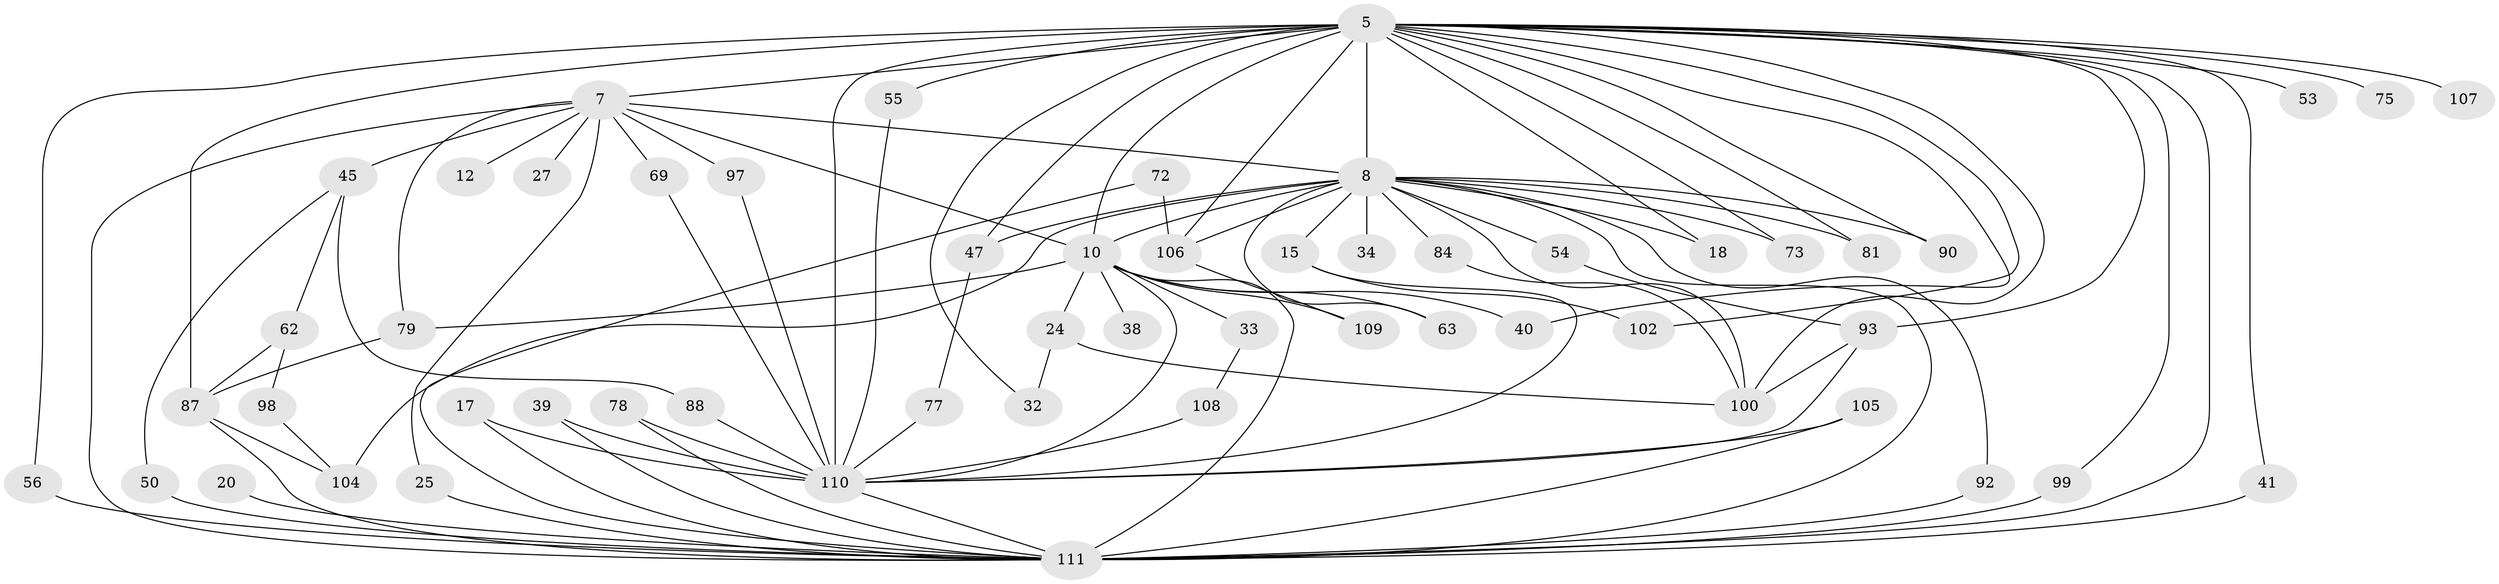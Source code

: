 // original degree distribution, {17: 0.018018018018018018, 18: 0.018018018018018018, 14: 0.009009009009009009, 33: 0.009009009009009009, 32: 0.009009009009009009, 16: 0.009009009009009009, 21: 0.009009009009009009, 19: 0.009009009009009009, 5: 0.05405405405405406, 2: 0.5585585585585585, 3: 0.17117117117117117, 7: 0.009009009009009009, 10: 0.009009009009009009, 4: 0.06306306306306306, 9: 0.009009009009009009, 6: 0.036036036036036036}
// Generated by graph-tools (version 1.1) at 2025/46/03/09/25 04:46:26]
// undirected, 55 vertices, 103 edges
graph export_dot {
graph [start="1"]
  node [color=gray90,style=filled];
  5 [super="+4"];
  7 [super="+3"];
  8 [super="+6"];
  10 [super="+2"];
  12;
  15;
  17;
  18;
  20;
  24 [super="+22"];
  25;
  27;
  32;
  33;
  34;
  38;
  39;
  40;
  41;
  45 [super="+31"];
  47 [super="+21"];
  50;
  53;
  54;
  55 [super="+51"];
  56;
  62;
  63;
  69;
  72;
  73;
  75;
  77;
  78;
  79 [super="+70"];
  81;
  84;
  87 [super="+52+61+76"];
  88;
  90;
  92;
  93 [super="+82"];
  97;
  98 [super="+86"];
  99 [super="+49"];
  100 [super="+96+65"];
  102 [super="+71"];
  104 [super="+83"];
  105;
  106 [super="+85"];
  107;
  108;
  109;
  110 [super="+60+67+80+103+66"];
  111 [super="+94+9"];
  5 -- 7 [weight=4];
  5 -- 8 [weight=4];
  5 -- 10 [weight=4];
  5 -- 40;
  5 -- 41;
  5 -- 53 [weight=2];
  5 -- 73;
  5 -- 75 [weight=2];
  5 -- 81;
  5 -- 110 [weight=10];
  5 -- 111 [weight=6];
  5 -- 47;
  5 -- 18;
  5 -- 87 [weight=3];
  5 -- 90;
  5 -- 32;
  5 -- 99;
  5 -- 102 [weight=2];
  5 -- 107;
  5 -- 55 [weight=2];
  5 -- 56;
  5 -- 100 [weight=8];
  5 -- 93;
  5 -- 106 [weight=2];
  7 -- 8 [weight=4];
  7 -- 10 [weight=4];
  7 -- 12 [weight=2];
  7 -- 27 [weight=2];
  7 -- 45 [weight=3];
  7 -- 69;
  7 -- 97;
  7 -- 25;
  7 -- 79;
  7 -- 111 [weight=6];
  8 -- 10 [weight=4];
  8 -- 15;
  8 -- 18;
  8 -- 34 [weight=2];
  8 -- 47 [weight=2];
  8 -- 54 [weight=2];
  8 -- 63;
  8 -- 73;
  8 -- 81;
  8 -- 84;
  8 -- 90;
  8 -- 92;
  8 -- 106 [weight=2];
  8 -- 104;
  8 -- 100 [weight=2];
  8 -- 111 [weight=4];
  10 -- 33 [weight=2];
  10 -- 38 [weight=2];
  10 -- 40;
  10 -- 63;
  10 -- 79;
  10 -- 109;
  10 -- 110 [weight=6];
  10 -- 111 [weight=5];
  10 -- 24 [weight=2];
  15 -- 102;
  15 -- 110;
  17 -- 111;
  17 -- 110;
  20 -- 111 [weight=2];
  24 -- 100;
  24 -- 32;
  25 -- 111;
  33 -- 108;
  39 -- 110;
  39 -- 111;
  41 -- 111;
  45 -- 50;
  45 -- 88;
  45 -- 62;
  47 -- 77;
  50 -- 111;
  54 -- 93;
  55 -- 110 [weight=2];
  56 -- 111;
  62 -- 98;
  62 -- 87;
  69 -- 110;
  72 -- 106;
  72 -- 111;
  77 -- 110;
  78 -- 110;
  78 -- 111 [weight=2];
  79 -- 87;
  84 -- 100;
  87 -- 104 [weight=2];
  87 -- 111 [weight=2];
  88 -- 110;
  92 -- 111;
  93 -- 110;
  93 -- 100;
  97 -- 110;
  98 -- 104 [weight=2];
  99 -- 111 [weight=2];
  105 -- 110;
  105 -- 111;
  106 -- 109;
  108 -- 110;
  110 -- 111 [weight=2];
}
